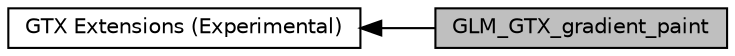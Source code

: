 digraph "GLM_GTX_gradient_paint"
{
  edge [fontname="Helvetica",fontsize="10",labelfontname="Helvetica",labelfontsize="10"];
  node [fontname="Helvetica",fontsize="10",shape=box];
  rankdir=LR;
  Node2 [label="GTX Extensions (Experimental)",height=0.2,width=0.4,color="black", fillcolor="white", style="filled",URL="$group__gtx.html",tooltip="Functions and types that the GLSL specification doesn't define, but useful to have for a C++ program."];
  Node1 [label="GLM_GTX_gradient_paint",height=0.2,width=0.4,color="black", fillcolor="grey75", style="filled", fontcolor="black",tooltip="Functions that return the color of procedural gradient for specific coordinates. <glm/gtx/gradient_pa..."];
  Node2->Node1 [shape=plaintext, dir="back", style="solid"];
}
